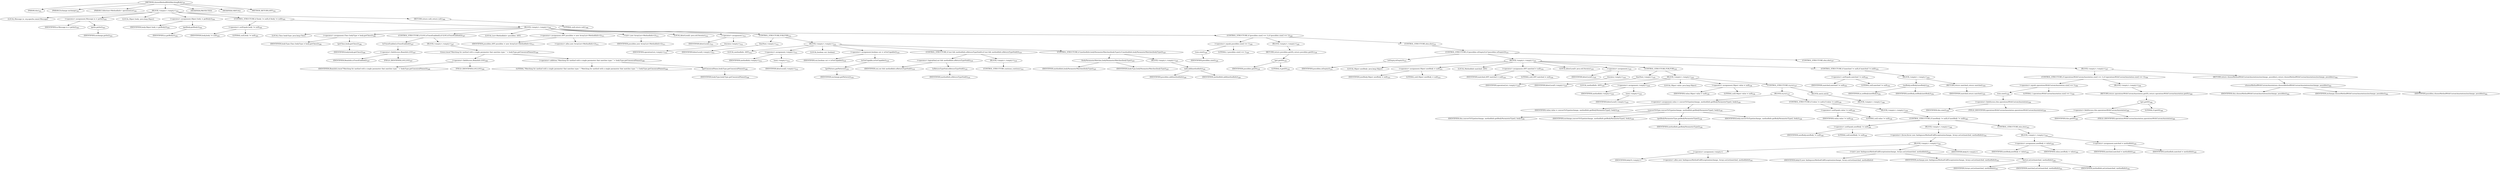 digraph "chooseMethodWithMatchingBody" {  
"850" [label = <(METHOD,chooseMethodWithMatchingBody)<SUB>301</SUB>> ]
"38" [label = <(PARAM,this)<SUB>301</SUB>> ]
"851" [label = <(PARAM,Exchange exchange)<SUB>301</SUB>> ]
"852" [label = <(PARAM,Collection&lt;MethodInfo&gt; operationList)<SUB>301</SUB>> ]
"853" [label = <(BLOCK,&lt;empty&gt;,&lt;empty&gt;)<SUB>301</SUB>> ]
"854" [label = <(LOCAL,Message in: org.apache.camel.Message)> ]
"855" [label = <(&lt;operator&gt;.assignment,Message in = getIn())<SUB>303</SUB>> ]
"856" [label = <(IDENTIFIER,in,Message in = getIn())<SUB>303</SUB>> ]
"857" [label = <(getIn,getIn())<SUB>303</SUB>> ]
"858" [label = <(IDENTIFIER,exchange,getIn())<SUB>303</SUB>> ]
"859" [label = <(LOCAL,Object body: java.lang.Object)> ]
"860" [label = <(&lt;operator&gt;.assignment,Object body = getBody())<SUB>304</SUB>> ]
"861" [label = <(IDENTIFIER,body,Object body = getBody())<SUB>304</SUB>> ]
"862" [label = <(getBody,getBody())<SUB>304</SUB>> ]
"863" [label = <(IDENTIFIER,in,getBody())<SUB>304</SUB>> ]
"864" [label = <(CONTROL_STRUCTURE,if (body != null),if (body != null))<SUB>305</SUB>> ]
"865" [label = <(&lt;operator&gt;.notEquals,body != null)<SUB>305</SUB>> ]
"866" [label = <(IDENTIFIER,body,body != null)<SUB>305</SUB>> ]
"867" [label = <(LITERAL,null,body != null)<SUB>305</SUB>> ]
"868" [label = <(BLOCK,&lt;empty&gt;,&lt;empty&gt;)<SUB>305</SUB>> ]
"869" [label = <(LOCAL,Class bodyType: java.lang.Class)> ]
"870" [label = <(&lt;operator&gt;.assignment,Class bodyType = body.getClass())<SUB>306</SUB>> ]
"871" [label = <(IDENTIFIER,bodyType,Class bodyType = body.getClass())<SUB>306</SUB>> ]
"872" [label = <(getClass,body.getClass())<SUB>306</SUB>> ]
"873" [label = <(IDENTIFIER,body,body.getClass())<SUB>306</SUB>> ]
"874" [label = <(CONTROL_STRUCTURE,if (LOG.isTraceEnabled()),if (LOG.isTraceEnabled()))<SUB>307</SUB>> ]
"875" [label = <(isTraceEnabled,isTraceEnabled())<SUB>307</SUB>> ]
"876" [label = <(&lt;operator&gt;.fieldAccess,BeanInfo.LOG)<SUB>307</SUB>> ]
"877" [label = <(IDENTIFIER,BeanInfo,isTraceEnabled())<SUB>307</SUB>> ]
"878" [label = <(FIELD_IDENTIFIER,LOG,LOG)<SUB>307</SUB>> ]
"879" [label = <(BLOCK,&lt;empty&gt;,&lt;empty&gt;)<SUB>307</SUB>> ]
"880" [label = <(trace,trace(&quot;Matching for method with a single parameter that matches type: &quot; + bodyType.getCanonicalName()))<SUB>308</SUB>> ]
"881" [label = <(&lt;operator&gt;.fieldAccess,BeanInfo.LOG)<SUB>308</SUB>> ]
"882" [label = <(IDENTIFIER,BeanInfo,trace(&quot;Matching for method with a single parameter that matches type: &quot; + bodyType.getCanonicalName()))<SUB>308</SUB>> ]
"883" [label = <(FIELD_IDENTIFIER,LOG,LOG)<SUB>308</SUB>> ]
"884" [label = <(&lt;operator&gt;.addition,&quot;Matching for method with a single parameter that matches type: &quot; + bodyType.getCanonicalName())<SUB>308</SUB>> ]
"885" [label = <(LITERAL,&quot;Matching for method with a single parameter that matches type: &quot;,&quot;Matching for method with a single parameter that matches type: &quot; + bodyType.getCanonicalName())<SUB>308</SUB>> ]
"886" [label = <(getCanonicalName,bodyType.getCanonicalName())<SUB>308</SUB>> ]
"887" [label = <(IDENTIFIER,bodyType,bodyType.getCanonicalName())<SUB>308</SUB>> ]
"36" [label = <(LOCAL,List&lt;MethodInfo&gt; possibles: ANY)> ]
"888" [label = <(&lt;operator&gt;.assignment,ANY possibles = new ArrayList&lt;MethodInfo&gt;())<SUB>311</SUB>> ]
"889" [label = <(IDENTIFIER,possibles,ANY possibles = new ArrayList&lt;MethodInfo&gt;())<SUB>311</SUB>> ]
"890" [label = <(&lt;operator&gt;.alloc,new ArrayList&lt;MethodInfo&gt;())<SUB>311</SUB>> ]
"891" [label = <(&lt;init&gt;,new ArrayList&lt;MethodInfo&gt;())<SUB>311</SUB>> ]
"35" [label = <(IDENTIFIER,possibles,new ArrayList&lt;MethodInfo&gt;())<SUB>311</SUB>> ]
"892" [label = <(LOCAL,$iterLocal2: java.util.Iterator)<SUB>312</SUB>> ]
"893" [label = <(&lt;operator&gt;.assignment,)<SUB>312</SUB>> ]
"894" [label = <(IDENTIFIER,$iterLocal2,)<SUB>312</SUB>> ]
"895" [label = <(iterator,&lt;empty&gt;)<SUB>312</SUB>> ]
"896" [label = <(IDENTIFIER,operationList,&lt;empty&gt;)<SUB>312</SUB>> ]
"897" [label = <(CONTROL_STRUCTURE,FOR,FOR)<SUB>312</SUB>> ]
"898" [label = <(hasNext,&lt;empty&gt;)<SUB>312</SUB>> ]
"899" [label = <(IDENTIFIER,$iterLocal2,&lt;empty&gt;)<SUB>312</SUB>> ]
"900" [label = <(BLOCK,&lt;empty&gt;,&lt;empty&gt;)<SUB>312</SUB>> ]
"901" [label = <(LOCAL,methodInfo: ANY)<SUB>312</SUB>> ]
"902" [label = <(&lt;operator&gt;.assignment,&lt;empty&gt;)<SUB>312</SUB>> ]
"903" [label = <(IDENTIFIER,methodInfo,&lt;empty&gt;)<SUB>312</SUB>> ]
"904" [label = <(next,&lt;empty&gt;)<SUB>312</SUB>> ]
"905" [label = <(IDENTIFIER,$iterLocal2,&lt;empty&gt;)<SUB>312</SUB>> ]
"906" [label = <(LOCAL,boolean out: boolean)> ]
"907" [label = <(&lt;operator&gt;.assignment,boolean out = isOutCapable())<SUB>318</SUB>> ]
"908" [label = <(IDENTIFIER,out,boolean out = isOutCapable())<SUB>318</SUB>> ]
"909" [label = <(isOutCapable,isOutCapable())<SUB>318</SUB>> ]
"910" [label = <(getPattern,getPattern())<SUB>318</SUB>> ]
"911" [label = <(IDENTIFIER,exchange,getPattern())<SUB>318</SUB>> ]
"912" [label = <(CONTROL_STRUCTURE,if (out &amp;&amp; methodInfo.isReturnTypeVoid()),if (out &amp;&amp; methodInfo.isReturnTypeVoid()))<SUB>319</SUB>> ]
"913" [label = <(&lt;operator&gt;.logicalAnd,out &amp;&amp; methodInfo.isReturnTypeVoid())<SUB>319</SUB>> ]
"914" [label = <(IDENTIFIER,out,out &amp;&amp; methodInfo.isReturnTypeVoid())<SUB>319</SUB>> ]
"915" [label = <(isReturnTypeVoid,isReturnTypeVoid())<SUB>319</SUB>> ]
"916" [label = <(IDENTIFIER,methodInfo,isReturnTypeVoid())<SUB>319</SUB>> ]
"917" [label = <(BLOCK,&lt;empty&gt;,&lt;empty&gt;)<SUB>319</SUB>> ]
"918" [label = <(CONTROL_STRUCTURE,continue;,continue;)<SUB>321</SUB>> ]
"919" [label = <(CONTROL_STRUCTURE,if (methodInfo.bodyParameterMatches(bodyType)),if (methodInfo.bodyParameterMatches(bodyType)))<SUB>325</SUB>> ]
"920" [label = <(bodyParameterMatches,bodyParameterMatches(bodyType))<SUB>325</SUB>> ]
"921" [label = <(IDENTIFIER,methodInfo,bodyParameterMatches(bodyType))<SUB>325</SUB>> ]
"922" [label = <(IDENTIFIER,bodyType,bodyParameterMatches(bodyType))<SUB>325</SUB>> ]
"923" [label = <(BLOCK,&lt;empty&gt;,&lt;empty&gt;)<SUB>325</SUB>> ]
"924" [label = <(add,add(methodInfo))<SUB>326</SUB>> ]
"925" [label = <(IDENTIFIER,possibles,add(methodInfo))<SUB>326</SUB>> ]
"926" [label = <(IDENTIFIER,methodInfo,add(methodInfo))<SUB>326</SUB>> ]
"927" [label = <(CONTROL_STRUCTURE,if (possibles.size() == 1),if (possibles.size() == 1))<SUB>329</SUB>> ]
"928" [label = <(&lt;operator&gt;.equals,possibles.size() == 1)<SUB>329</SUB>> ]
"929" [label = <(size,size())<SUB>329</SUB>> ]
"930" [label = <(IDENTIFIER,possibles,size())<SUB>329</SUB>> ]
"931" [label = <(LITERAL,1,possibles.size() == 1)<SUB>329</SUB>> ]
"932" [label = <(BLOCK,&lt;empty&gt;,&lt;empty&gt;)<SUB>329</SUB>> ]
"933" [label = <(RETURN,return possibles.get(0);,return possibles.get(0);)<SUB>330</SUB>> ]
"934" [label = <(get,get(0))<SUB>330</SUB>> ]
"935" [label = <(IDENTIFIER,possibles,get(0))<SUB>330</SUB>> ]
"936" [label = <(LITERAL,0,get(0))<SUB>330</SUB>> ]
"937" [label = <(CONTROL_STRUCTURE,else,else)<SUB>331</SUB>> ]
"938" [label = <(CONTROL_STRUCTURE,if (possibles.isEmpty()),if (possibles.isEmpty()))<SUB>331</SUB>> ]
"939" [label = <(isEmpty,isEmpty())<SUB>331</SUB>> ]
"940" [label = <(IDENTIFIER,possibles,isEmpty())<SUB>331</SUB>> ]
"941" [label = <(BLOCK,&lt;empty&gt;,&lt;empty&gt;)<SUB>331</SUB>> ]
"942" [label = <(LOCAL,Object newBody: java.lang.Object)> ]
"943" [label = <(&lt;operator&gt;.assignment,Object newBody = null)<SUB>333</SUB>> ]
"944" [label = <(IDENTIFIER,newBody,Object newBody = null)<SUB>333</SUB>> ]
"945" [label = <(LITERAL,null,Object newBody = null)<SUB>333</SUB>> ]
"946" [label = <(LOCAL,MethodInfo matched: ANY)> ]
"947" [label = <(&lt;operator&gt;.assignment,ANY matched = null)<SUB>334</SUB>> ]
"948" [label = <(IDENTIFIER,matched,ANY matched = null)<SUB>334</SUB>> ]
"949" [label = <(LITERAL,null,ANY matched = null)<SUB>334</SUB>> ]
"950" [label = <(LOCAL,$iterLocal3: java.util.Iterator)<SUB>335</SUB>> ]
"951" [label = <(&lt;operator&gt;.assignment,)<SUB>335</SUB>> ]
"952" [label = <(IDENTIFIER,$iterLocal3,)<SUB>335</SUB>> ]
"953" [label = <(iterator,&lt;empty&gt;)<SUB>335</SUB>> ]
"954" [label = <(IDENTIFIER,operationList,&lt;empty&gt;)<SUB>335</SUB>> ]
"955" [label = <(CONTROL_STRUCTURE,FOR,FOR)<SUB>335</SUB>> ]
"956" [label = <(hasNext,&lt;empty&gt;)<SUB>335</SUB>> ]
"957" [label = <(IDENTIFIER,$iterLocal3,&lt;empty&gt;)<SUB>335</SUB>> ]
"958" [label = <(BLOCK,&lt;empty&gt;,&lt;empty&gt;)<SUB>335</SUB>> ]
"959" [label = <(LOCAL,methodInfo: ANY)<SUB>335</SUB>> ]
"960" [label = <(&lt;operator&gt;.assignment,&lt;empty&gt;)<SUB>335</SUB>> ]
"961" [label = <(IDENTIFIER,methodInfo,&lt;empty&gt;)<SUB>335</SUB>> ]
"962" [label = <(next,&lt;empty&gt;)<SUB>335</SUB>> ]
"963" [label = <(IDENTIFIER,$iterLocal3,&lt;empty&gt;)<SUB>335</SUB>> ]
"964" [label = <(LOCAL,Object value: java.lang.Object)> ]
"965" [label = <(&lt;operator&gt;.assignment,Object value = null)<SUB>336</SUB>> ]
"966" [label = <(IDENTIFIER,value,Object value = null)<SUB>336</SUB>> ]
"967" [label = <(LITERAL,null,Object value = null)<SUB>336</SUB>> ]
"968" [label = <(CONTROL_STRUCTURE,try,try)<SUB>337</SUB>> ]
"969" [label = <(BLOCK,try,try)<SUB>337</SUB>> ]
"970" [label = <(&lt;operator&gt;.assignment,value = convertToType(exchange, methodInfo.getBodyParameterType(), body))<SUB>338</SUB>> ]
"971" [label = <(IDENTIFIER,value,value = convertToType(exchange, methodInfo.getBodyParameterType(), body))<SUB>338</SUB>> ]
"972" [label = <(convertToType,convertToType(exchange, methodInfo.getBodyParameterType(), body))<SUB>338</SUB>> ]
"37" [label = <(IDENTIFIER,this,convertToType(exchange, methodInfo.getBodyParameterType(), body))<SUB>338</SUB>> ]
"973" [label = <(IDENTIFIER,exchange,convertToType(exchange, methodInfo.getBodyParameterType(), body))<SUB>338</SUB>> ]
"974" [label = <(getBodyParameterType,getBodyParameterType())<SUB>338</SUB>> ]
"975" [label = <(IDENTIFIER,methodInfo,getBodyParameterType())<SUB>338</SUB>> ]
"976" [label = <(IDENTIFIER,body,convertToType(exchange, methodInfo.getBodyParameterType(), body))<SUB>338</SUB>> ]
"977" [label = <(CONTROL_STRUCTURE,if (value != null),if (value != null))<SUB>339</SUB>> ]
"978" [label = <(&lt;operator&gt;.notEquals,value != null)<SUB>339</SUB>> ]
"979" [label = <(IDENTIFIER,value,value != null)<SUB>339</SUB>> ]
"980" [label = <(LITERAL,null,value != null)<SUB>339</SUB>> ]
"981" [label = <(BLOCK,&lt;empty&gt;,&lt;empty&gt;)<SUB>339</SUB>> ]
"982" [label = <(CONTROL_STRUCTURE,if (newBody != null),if (newBody != null))<SUB>340</SUB>> ]
"983" [label = <(&lt;operator&gt;.notEquals,newBody != null)<SUB>340</SUB>> ]
"984" [label = <(IDENTIFIER,newBody,newBody != null)<SUB>340</SUB>> ]
"985" [label = <(LITERAL,null,newBody != null)<SUB>340</SUB>> ]
"986" [label = <(BLOCK,&lt;empty&gt;,&lt;empty&gt;)<SUB>340</SUB>> ]
"987" [label = <(&lt;operator&gt;.throw,throw new AmbiguousMethodCallException(exchange, Arrays.asList(matched, methodInfo));)<SUB>341</SUB>> ]
"988" [label = <(BLOCK,&lt;empty&gt;,&lt;empty&gt;)<SUB>341</SUB>> ]
"989" [label = <(&lt;operator&gt;.assignment,&lt;empty&gt;)> ]
"990" [label = <(IDENTIFIER,$obj10,&lt;empty&gt;)> ]
"991" [label = <(&lt;operator&gt;.alloc,new AmbiguousMethodCallException(exchange, Arrays.asList(matched, methodInfo)))<SUB>341</SUB>> ]
"992" [label = <(&lt;init&gt;,new AmbiguousMethodCallException(exchange, Arrays.asList(matched, methodInfo)))<SUB>341</SUB>> ]
"993" [label = <(IDENTIFIER,$obj10,new AmbiguousMethodCallException(exchange, Arrays.asList(matched, methodInfo)))> ]
"994" [label = <(IDENTIFIER,exchange,new AmbiguousMethodCallException(exchange, Arrays.asList(matched, methodInfo)))<SUB>341</SUB>> ]
"995" [label = <(asList,asList(matched, methodInfo))<SUB>341</SUB>> ]
"996" [label = <(IDENTIFIER,Arrays,asList(matched, methodInfo))<SUB>341</SUB>> ]
"997" [label = <(IDENTIFIER,matched,asList(matched, methodInfo))<SUB>341</SUB>> ]
"998" [label = <(IDENTIFIER,methodInfo,asList(matched, methodInfo))<SUB>342</SUB>> ]
"999" [label = <(IDENTIFIER,$obj10,&lt;empty&gt;)> ]
"1000" [label = <(CONTROL_STRUCTURE,else,else)<SUB>343</SUB>> ]
"1001" [label = <(BLOCK,&lt;empty&gt;,&lt;empty&gt;)<SUB>343</SUB>> ]
"1002" [label = <(&lt;operator&gt;.assignment,newBody = value)<SUB>344</SUB>> ]
"1003" [label = <(IDENTIFIER,newBody,newBody = value)<SUB>344</SUB>> ]
"1004" [label = <(IDENTIFIER,value,newBody = value)<SUB>344</SUB>> ]
"1005" [label = <(&lt;operator&gt;.assignment,matched = methodInfo)<SUB>345</SUB>> ]
"1006" [label = <(IDENTIFIER,matched,matched = methodInfo)<SUB>345</SUB>> ]
"1007" [label = <(IDENTIFIER,methodInfo,matched = methodInfo)<SUB>345</SUB>> ]
"1008" [label = <(BLOCK,catch,catch)> ]
"1009" [label = <(BLOCK,&lt;empty&gt;,&lt;empty&gt;)<SUB>348</SUB>> ]
"1010" [label = <(CONTROL_STRUCTURE,if (matched != null),if (matched != null))<SUB>353</SUB>> ]
"1011" [label = <(&lt;operator&gt;.notEquals,matched != null)<SUB>353</SUB>> ]
"1012" [label = <(IDENTIFIER,matched,matched != null)<SUB>353</SUB>> ]
"1013" [label = <(LITERAL,null,matched != null)<SUB>353</SUB>> ]
"1014" [label = <(BLOCK,&lt;empty&gt;,&lt;empty&gt;)<SUB>353</SUB>> ]
"1015" [label = <(setBody,setBody(newBody))<SUB>354</SUB>> ]
"1016" [label = <(IDENTIFIER,in,setBody(newBody))<SUB>354</SUB>> ]
"1017" [label = <(IDENTIFIER,newBody,setBody(newBody))<SUB>354</SUB>> ]
"1018" [label = <(RETURN,return matched;,return matched;)<SUB>355</SUB>> ]
"1019" [label = <(IDENTIFIER,matched,return matched;)<SUB>355</SUB>> ]
"1020" [label = <(CONTROL_STRUCTURE,else,else)<SUB>357</SUB>> ]
"1021" [label = <(BLOCK,&lt;empty&gt;,&lt;empty&gt;)<SUB>357</SUB>> ]
"1022" [label = <(CONTROL_STRUCTURE,if (operationsWithCustomAnnotation.size() == 1),if (operationsWithCustomAnnotation.size() == 1))<SUB>359</SUB>> ]
"1023" [label = <(&lt;operator&gt;.equals,operationsWithCustomAnnotation.size() == 1)<SUB>359</SUB>> ]
"1024" [label = <(size,size())<SUB>359</SUB>> ]
"1025" [label = <(&lt;operator&gt;.fieldAccess,this.operationsWithCustomAnnotation)<SUB>359</SUB>> ]
"1026" [label = <(IDENTIFIER,this,size())<SUB>359</SUB>> ]
"1027" [label = <(FIELD_IDENTIFIER,operationsWithCustomAnnotation,operationsWithCustomAnnotation)<SUB>359</SUB>> ]
"1028" [label = <(LITERAL,1,operationsWithCustomAnnotation.size() == 1)<SUB>359</SUB>> ]
"1029" [label = <(BLOCK,&lt;empty&gt;,&lt;empty&gt;)<SUB>359</SUB>> ]
"1030" [label = <(RETURN,return operationsWithCustomAnnotation.get(0);,return operationsWithCustomAnnotation.get(0);)<SUB>360</SUB>> ]
"1031" [label = <(get,get(0))<SUB>360</SUB>> ]
"1032" [label = <(&lt;operator&gt;.fieldAccess,this.operationsWithCustomAnnotation)<SUB>360</SUB>> ]
"1033" [label = <(IDENTIFIER,this,get(0))<SUB>360</SUB>> ]
"1034" [label = <(FIELD_IDENTIFIER,operationsWithCustomAnnotation,operationsWithCustomAnnotation)<SUB>360</SUB>> ]
"1035" [label = <(LITERAL,0,get(0))<SUB>360</SUB>> ]
"1036" [label = <(RETURN,return chooseMethodWithCustomAnnotations(exchange, possibles);,return chooseMethodWithCustomAnnotations(exchange, possibles);)<SUB>362</SUB>> ]
"1037" [label = <(chooseMethodWithCustomAnnotations,chooseMethodWithCustomAnnotations(exchange, possibles))<SUB>362</SUB>> ]
"39" [label = <(IDENTIFIER,this,chooseMethodWithCustomAnnotations(exchange, possibles))<SUB>362</SUB>> ]
"1038" [label = <(IDENTIFIER,exchange,chooseMethodWithCustomAnnotations(exchange, possibles))<SUB>362</SUB>> ]
"1039" [label = <(IDENTIFIER,possibles,chooseMethodWithCustomAnnotations(exchange, possibles))<SUB>362</SUB>> ]
"1040" [label = <(RETURN,return null;,return null;)<SUB>366</SUB>> ]
"1041" [label = <(LITERAL,null,return null;)<SUB>366</SUB>> ]
"1042" [label = <(MODIFIER,PROTECTED)> ]
"1043" [label = <(MODIFIER,VIRTUAL)> ]
"1044" [label = <(METHOD_RETURN,ANY)<SUB>301</SUB>> ]
  "850" -> "38" 
  "850" -> "851" 
  "850" -> "852" 
  "850" -> "853" 
  "850" -> "1042" 
  "850" -> "1043" 
  "850" -> "1044" 
  "853" -> "854" 
  "853" -> "855" 
  "853" -> "859" 
  "853" -> "860" 
  "853" -> "864" 
  "853" -> "1040" 
  "855" -> "856" 
  "855" -> "857" 
  "857" -> "858" 
  "860" -> "861" 
  "860" -> "862" 
  "862" -> "863" 
  "864" -> "865" 
  "864" -> "868" 
  "865" -> "866" 
  "865" -> "867" 
  "868" -> "869" 
  "868" -> "870" 
  "868" -> "874" 
  "868" -> "36" 
  "868" -> "888" 
  "868" -> "891" 
  "868" -> "892" 
  "868" -> "893" 
  "868" -> "897" 
  "868" -> "927" 
  "870" -> "871" 
  "870" -> "872" 
  "872" -> "873" 
  "874" -> "875" 
  "874" -> "879" 
  "875" -> "876" 
  "876" -> "877" 
  "876" -> "878" 
  "879" -> "880" 
  "880" -> "881" 
  "880" -> "884" 
  "881" -> "882" 
  "881" -> "883" 
  "884" -> "885" 
  "884" -> "886" 
  "886" -> "887" 
  "888" -> "889" 
  "888" -> "890" 
  "891" -> "35" 
  "893" -> "894" 
  "893" -> "895" 
  "895" -> "896" 
  "897" -> "898" 
  "897" -> "900" 
  "898" -> "899" 
  "900" -> "901" 
  "900" -> "902" 
  "900" -> "906" 
  "900" -> "907" 
  "900" -> "912" 
  "900" -> "919" 
  "902" -> "903" 
  "902" -> "904" 
  "904" -> "905" 
  "907" -> "908" 
  "907" -> "909" 
  "909" -> "910" 
  "910" -> "911" 
  "912" -> "913" 
  "912" -> "917" 
  "913" -> "914" 
  "913" -> "915" 
  "915" -> "916" 
  "917" -> "918" 
  "919" -> "920" 
  "919" -> "923" 
  "920" -> "921" 
  "920" -> "922" 
  "923" -> "924" 
  "924" -> "925" 
  "924" -> "926" 
  "927" -> "928" 
  "927" -> "932" 
  "927" -> "937" 
  "928" -> "929" 
  "928" -> "931" 
  "929" -> "930" 
  "932" -> "933" 
  "933" -> "934" 
  "934" -> "935" 
  "934" -> "936" 
  "937" -> "938" 
  "938" -> "939" 
  "938" -> "941" 
  "938" -> "1020" 
  "939" -> "940" 
  "941" -> "942" 
  "941" -> "943" 
  "941" -> "946" 
  "941" -> "947" 
  "941" -> "950" 
  "941" -> "951" 
  "941" -> "955" 
  "941" -> "1010" 
  "943" -> "944" 
  "943" -> "945" 
  "947" -> "948" 
  "947" -> "949" 
  "951" -> "952" 
  "951" -> "953" 
  "953" -> "954" 
  "955" -> "956" 
  "955" -> "958" 
  "956" -> "957" 
  "958" -> "959" 
  "958" -> "960" 
  "958" -> "964" 
  "958" -> "965" 
  "958" -> "968" 
  "960" -> "961" 
  "960" -> "962" 
  "962" -> "963" 
  "965" -> "966" 
  "965" -> "967" 
  "968" -> "969" 
  "968" -> "1008" 
  "969" -> "970" 
  "969" -> "977" 
  "970" -> "971" 
  "970" -> "972" 
  "972" -> "37" 
  "972" -> "973" 
  "972" -> "974" 
  "972" -> "976" 
  "974" -> "975" 
  "977" -> "978" 
  "977" -> "981" 
  "978" -> "979" 
  "978" -> "980" 
  "981" -> "982" 
  "982" -> "983" 
  "982" -> "986" 
  "982" -> "1000" 
  "983" -> "984" 
  "983" -> "985" 
  "986" -> "987" 
  "987" -> "988" 
  "988" -> "989" 
  "988" -> "992" 
  "988" -> "999" 
  "989" -> "990" 
  "989" -> "991" 
  "992" -> "993" 
  "992" -> "994" 
  "992" -> "995" 
  "995" -> "996" 
  "995" -> "997" 
  "995" -> "998" 
  "1000" -> "1001" 
  "1001" -> "1002" 
  "1001" -> "1005" 
  "1002" -> "1003" 
  "1002" -> "1004" 
  "1005" -> "1006" 
  "1005" -> "1007" 
  "1008" -> "1009" 
  "1010" -> "1011" 
  "1010" -> "1014" 
  "1011" -> "1012" 
  "1011" -> "1013" 
  "1014" -> "1015" 
  "1014" -> "1018" 
  "1015" -> "1016" 
  "1015" -> "1017" 
  "1018" -> "1019" 
  "1020" -> "1021" 
  "1021" -> "1022" 
  "1021" -> "1036" 
  "1022" -> "1023" 
  "1022" -> "1029" 
  "1023" -> "1024" 
  "1023" -> "1028" 
  "1024" -> "1025" 
  "1025" -> "1026" 
  "1025" -> "1027" 
  "1029" -> "1030" 
  "1030" -> "1031" 
  "1031" -> "1032" 
  "1031" -> "1035" 
  "1032" -> "1033" 
  "1032" -> "1034" 
  "1036" -> "1037" 
  "1037" -> "39" 
  "1037" -> "1038" 
  "1037" -> "1039" 
  "1040" -> "1041" 
}
